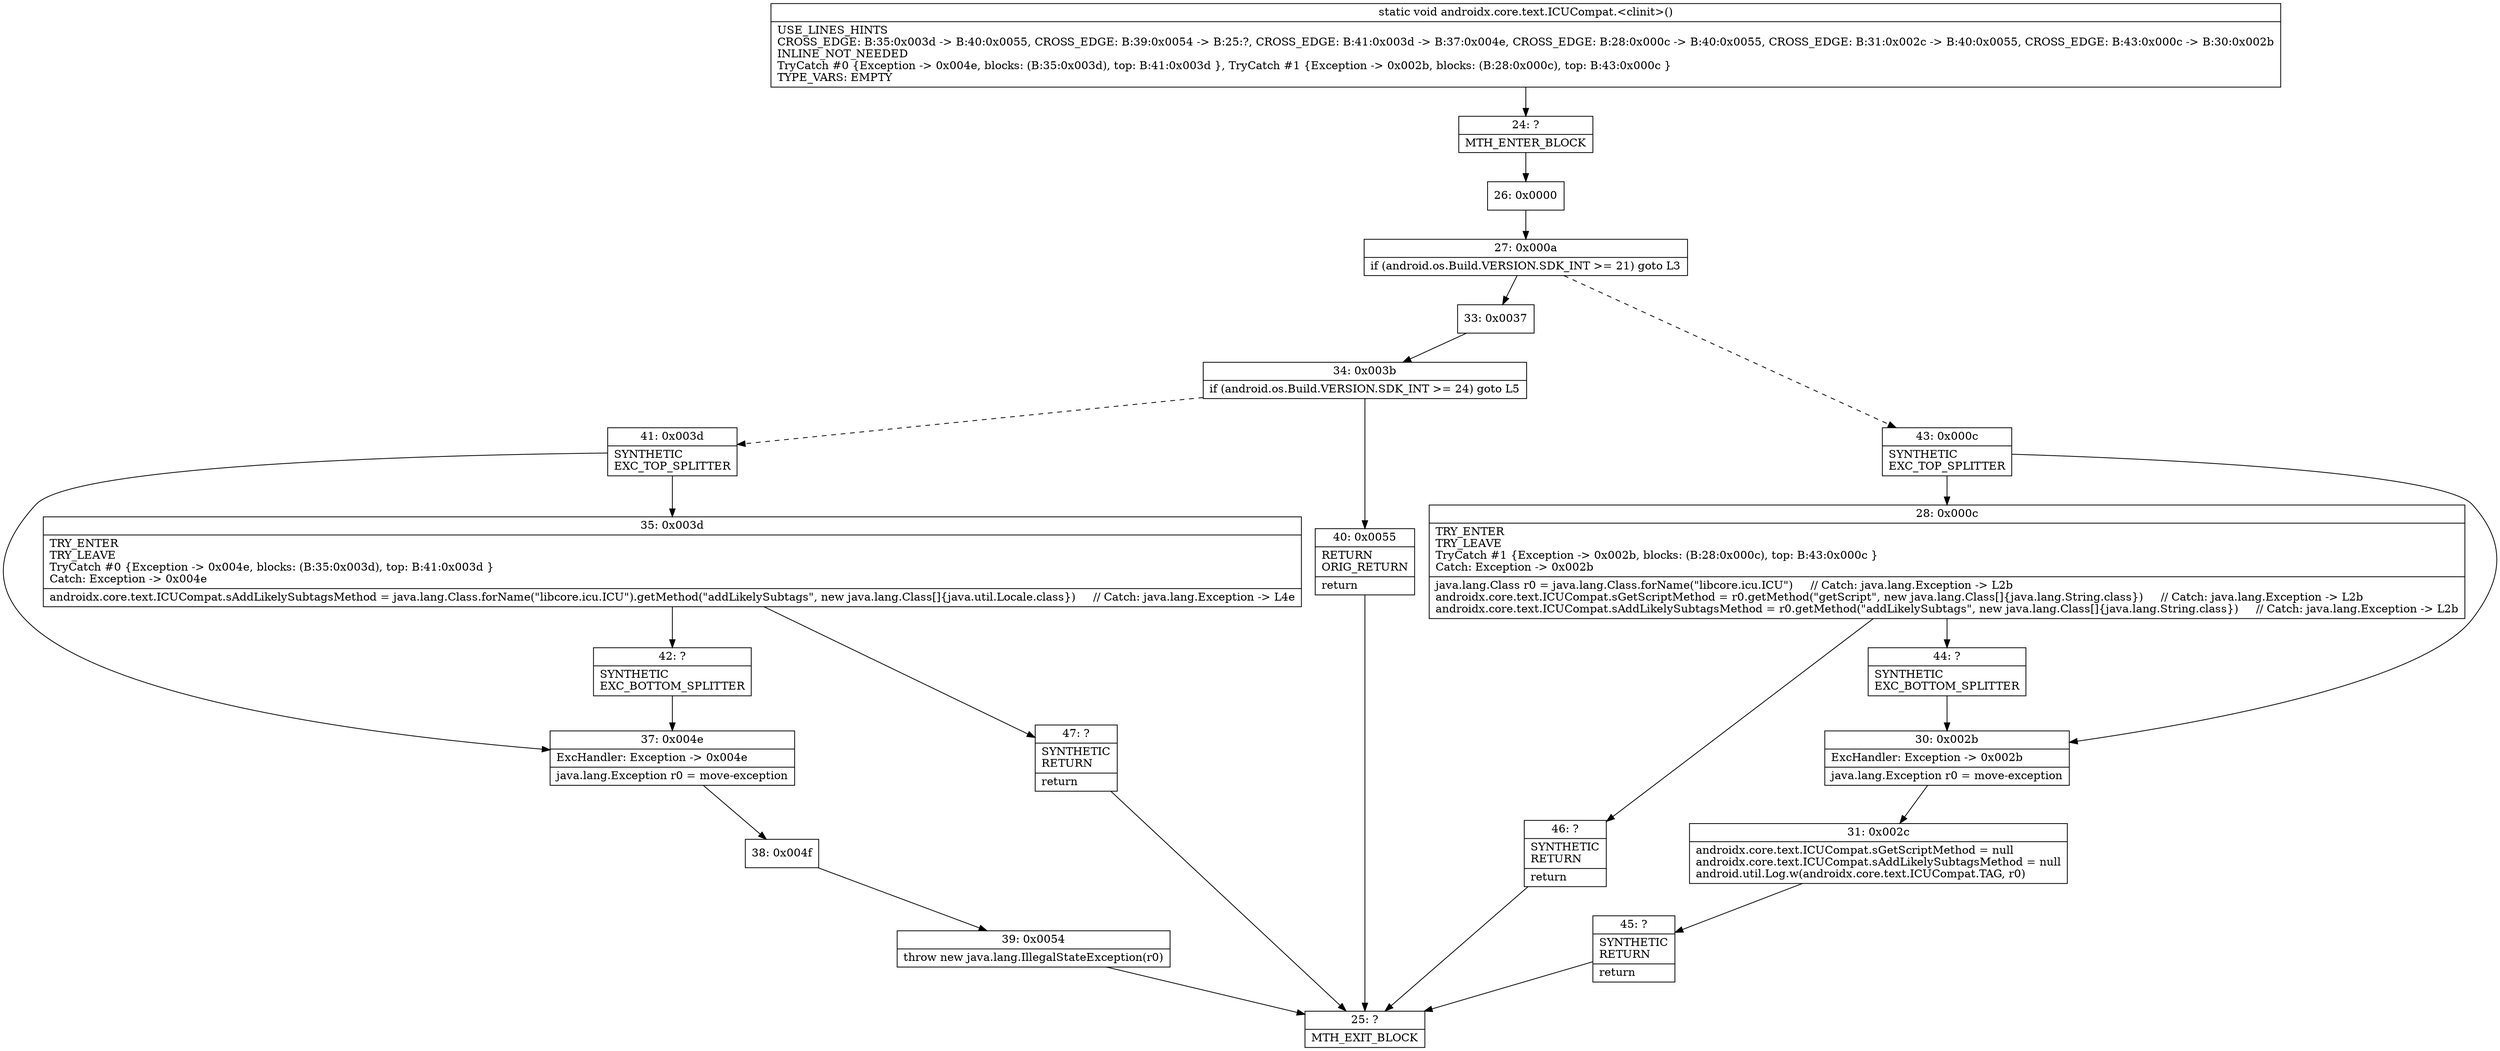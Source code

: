 digraph "CFG forandroidx.core.text.ICUCompat.\<clinit\>()V" {
Node_24 [shape=record,label="{24\:\ ?|MTH_ENTER_BLOCK\l}"];
Node_26 [shape=record,label="{26\:\ 0x0000}"];
Node_27 [shape=record,label="{27\:\ 0x000a|if (android.os.Build.VERSION.SDK_INT \>= 21) goto L3\l}"];
Node_33 [shape=record,label="{33\:\ 0x0037}"];
Node_34 [shape=record,label="{34\:\ 0x003b|if (android.os.Build.VERSION.SDK_INT \>= 24) goto L5\l}"];
Node_40 [shape=record,label="{40\:\ 0x0055|RETURN\lORIG_RETURN\l|return\l}"];
Node_25 [shape=record,label="{25\:\ ?|MTH_EXIT_BLOCK\l}"];
Node_41 [shape=record,label="{41\:\ 0x003d|SYNTHETIC\lEXC_TOP_SPLITTER\l}"];
Node_35 [shape=record,label="{35\:\ 0x003d|TRY_ENTER\lTRY_LEAVE\lTryCatch #0 \{Exception \-\> 0x004e, blocks: (B:35:0x003d), top: B:41:0x003d \}\lCatch: Exception \-\> 0x004e\l|androidx.core.text.ICUCompat.sAddLikelySubtagsMethod = java.lang.Class.forName(\"libcore.icu.ICU\").getMethod(\"addLikelySubtags\", new java.lang.Class[]\{java.util.Locale.class\})     \/\/ Catch: java.lang.Exception \-\> L4e\l}"];
Node_42 [shape=record,label="{42\:\ ?|SYNTHETIC\lEXC_BOTTOM_SPLITTER\l}"];
Node_47 [shape=record,label="{47\:\ ?|SYNTHETIC\lRETURN\l|return\l}"];
Node_37 [shape=record,label="{37\:\ 0x004e|ExcHandler: Exception \-\> 0x004e\l|java.lang.Exception r0 = move\-exception\l}"];
Node_38 [shape=record,label="{38\:\ 0x004f}"];
Node_39 [shape=record,label="{39\:\ 0x0054|throw new java.lang.IllegalStateException(r0)\l}"];
Node_43 [shape=record,label="{43\:\ 0x000c|SYNTHETIC\lEXC_TOP_SPLITTER\l}"];
Node_28 [shape=record,label="{28\:\ 0x000c|TRY_ENTER\lTRY_LEAVE\lTryCatch #1 \{Exception \-\> 0x002b, blocks: (B:28:0x000c), top: B:43:0x000c \}\lCatch: Exception \-\> 0x002b\l|java.lang.Class r0 = java.lang.Class.forName(\"libcore.icu.ICU\")     \/\/ Catch: java.lang.Exception \-\> L2b\landroidx.core.text.ICUCompat.sGetScriptMethod = r0.getMethod(\"getScript\", new java.lang.Class[]\{java.lang.String.class\})     \/\/ Catch: java.lang.Exception \-\> L2b\landroidx.core.text.ICUCompat.sAddLikelySubtagsMethod = r0.getMethod(\"addLikelySubtags\", new java.lang.Class[]\{java.lang.String.class\})     \/\/ Catch: java.lang.Exception \-\> L2b\l}"];
Node_44 [shape=record,label="{44\:\ ?|SYNTHETIC\lEXC_BOTTOM_SPLITTER\l}"];
Node_46 [shape=record,label="{46\:\ ?|SYNTHETIC\lRETURN\l|return\l}"];
Node_30 [shape=record,label="{30\:\ 0x002b|ExcHandler: Exception \-\> 0x002b\l|java.lang.Exception r0 = move\-exception\l}"];
Node_31 [shape=record,label="{31\:\ 0x002c|androidx.core.text.ICUCompat.sGetScriptMethod = null\landroidx.core.text.ICUCompat.sAddLikelySubtagsMethod = null\landroid.util.Log.w(androidx.core.text.ICUCompat.TAG, r0)\l}"];
Node_45 [shape=record,label="{45\:\ ?|SYNTHETIC\lRETURN\l|return\l}"];
MethodNode[shape=record,label="{static void androidx.core.text.ICUCompat.\<clinit\>()  | USE_LINES_HINTS\lCROSS_EDGE: B:35:0x003d \-\> B:40:0x0055, CROSS_EDGE: B:39:0x0054 \-\> B:25:?, CROSS_EDGE: B:41:0x003d \-\> B:37:0x004e, CROSS_EDGE: B:28:0x000c \-\> B:40:0x0055, CROSS_EDGE: B:31:0x002c \-\> B:40:0x0055, CROSS_EDGE: B:43:0x000c \-\> B:30:0x002b\lINLINE_NOT_NEEDED\lTryCatch #0 \{Exception \-\> 0x004e, blocks: (B:35:0x003d), top: B:41:0x003d \}, TryCatch #1 \{Exception \-\> 0x002b, blocks: (B:28:0x000c), top: B:43:0x000c \}\lTYPE_VARS: EMPTY\l}"];
MethodNode -> Node_24;Node_24 -> Node_26;
Node_26 -> Node_27;
Node_27 -> Node_33;
Node_27 -> Node_43[style=dashed];
Node_33 -> Node_34;
Node_34 -> Node_40;
Node_34 -> Node_41[style=dashed];
Node_40 -> Node_25;
Node_41 -> Node_35;
Node_41 -> Node_37;
Node_35 -> Node_42;
Node_35 -> Node_47;
Node_42 -> Node_37;
Node_47 -> Node_25;
Node_37 -> Node_38;
Node_38 -> Node_39;
Node_39 -> Node_25;
Node_43 -> Node_28;
Node_43 -> Node_30;
Node_28 -> Node_44;
Node_28 -> Node_46;
Node_44 -> Node_30;
Node_46 -> Node_25;
Node_30 -> Node_31;
Node_31 -> Node_45;
Node_45 -> Node_25;
}

